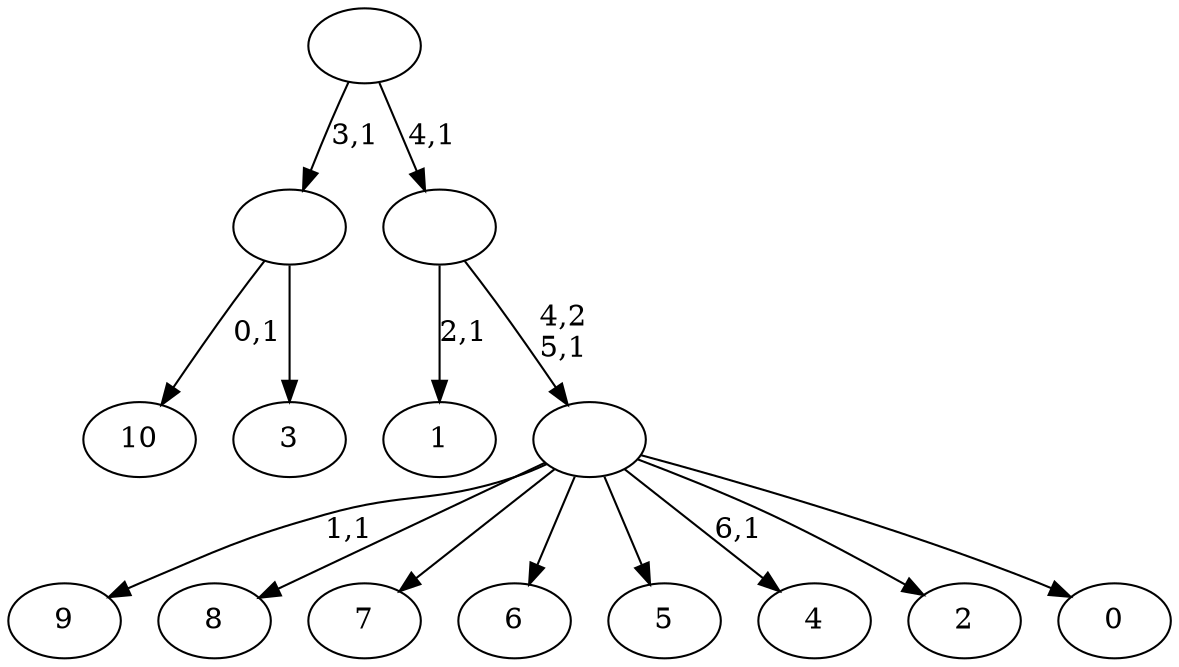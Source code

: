 digraph T {
	18 [label="10"]
	16 [label="9"]
	14 [label="8"]
	13 [label="7"]
	12 [label="6"]
	11 [label="5"]
	10 [label="4"]
	8 [label="3"]
	7 [label=""]
	6 [label="2"]
	5 [label="1"]
	3 [label="0"]
	2 [label=""]
	1 [label=""]
	0 [label=""]
	7 -> 18 [label="0,1"]
	7 -> 8 [label=""]
	2 -> 10 [label="6,1"]
	2 -> 16 [label="1,1"]
	2 -> 14 [label=""]
	2 -> 13 [label=""]
	2 -> 12 [label=""]
	2 -> 11 [label=""]
	2 -> 6 [label=""]
	2 -> 3 [label=""]
	1 -> 5 [label="2,1"]
	1 -> 2 [label="4,2\n5,1"]
	0 -> 7 [label="3,1"]
	0 -> 1 [label="4,1"]
}
